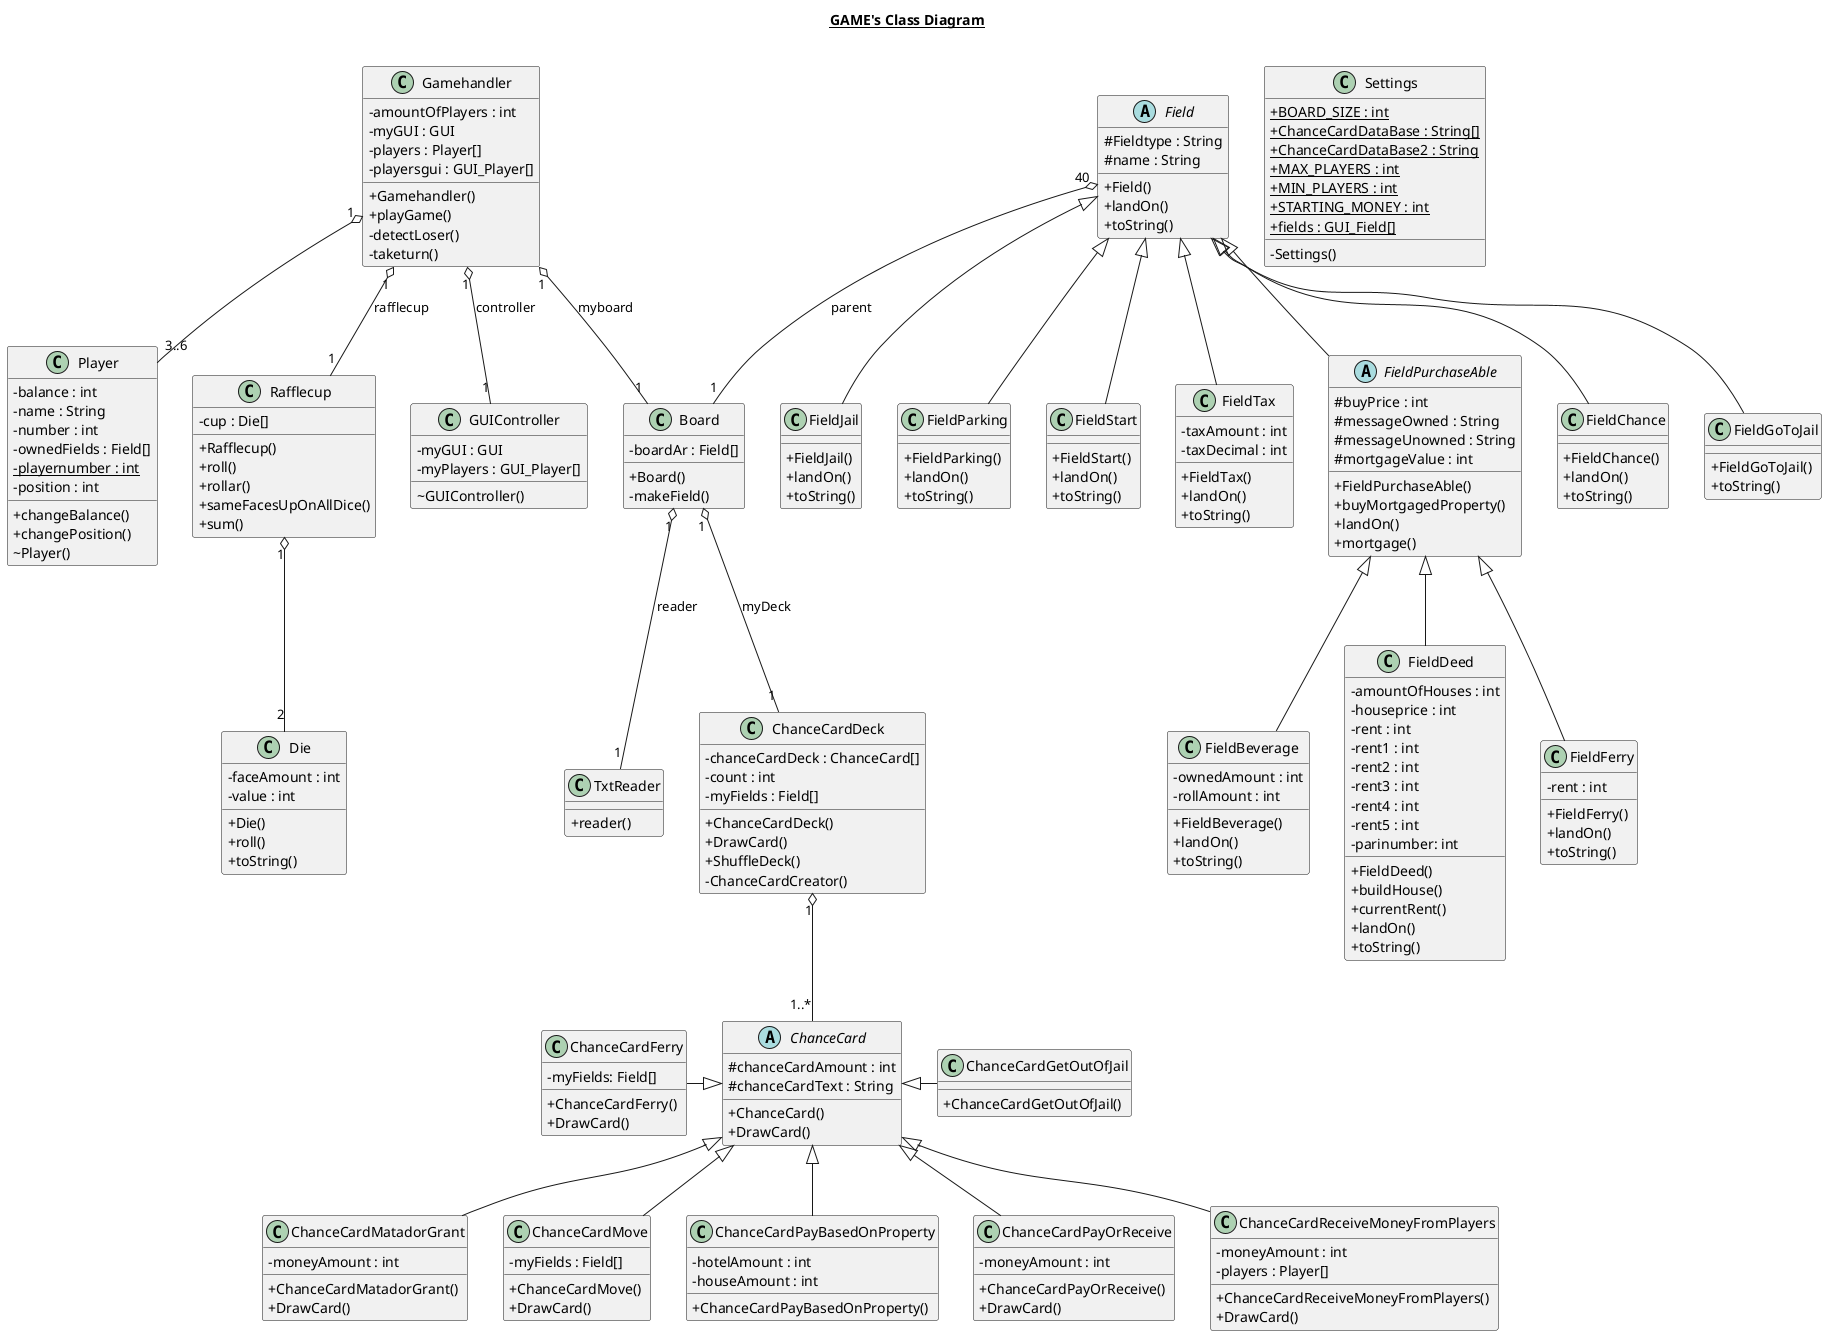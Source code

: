@startuml
skinparam classAttributeIconSize 0

title __GAME's Class Diagram__\n

    class Board {
        - boardAr : Field[]
        + Board()
        - makeField()
    }

  

    abstract class ChanceCard {
        # chanceCardAmount : int
        # chanceCardText : String
        + ChanceCard()
        + DrawCard()
    }

  

    class ChanceCardDeck {
        - chanceCardDeck : ChanceCard[]
        - count : int
        - myFields : Field[]
        + ChanceCardDeck()
        + DrawCard()
        + ShuffleDeck()
        - ChanceCardCreator()
    }

  

    class ChanceCardGetOutOfJail {
        + ChanceCardGetOutOfJail()
    }
class ChanceCardFerry {
        - myFields: Field[]
        + ChanceCardFerry()
        + DrawCard()
    }
  

    class ChanceCardMatadorGrant {
        - moneyAmount : int
        + ChanceCardMatadorGrant()
        + DrawCard()
    }

  

    class ChanceCardMove {
        - myFields : Field[]
        + ChanceCardMove()
        + DrawCard()
    }

  

    class ChanceCardPayBasedOnProperty {
        - hotelAmount : int
        - houseAmount : int
        + ChanceCardPayBasedOnProperty()
    }

  

    class ChanceCardPayOrReceive {
        - moneyAmount : int
        + ChanceCardPayOrReceive()
        + DrawCard()
    }

  

    class ChanceCardReceiveMoneyFromPlayers {
        - moneyAmount : int
        - players : Player[]
        + ChanceCardReceiveMoneyFromPlayers()
        + DrawCard()
    }

  

    class Die {
        - faceAmount : int
        - value : int
        + Die()
        + roll()
        + toString()
    }

  

    abstract class Field {
        # Fieldtype : String
        # name : String
        + Field()
        + landOn()
        + toString()
    }

  

    class FieldBeverage {
        - ownedAmount : int
        - rollAmount : int
        + FieldBeverage()
        + landOn()
        + toString()
    }

  

    class FieldChance {
        + FieldChance()
        + landOn()
        + toString()
    }

  

    class FieldDeed {
        - amountOfHouses : int
        - houseprice : int
        - rent : int
        - rent1 : int
        - rent2 : int
        - rent3 : int
        - rent4 : int
        - rent5 : int
        -parinumber: int

        + FieldDeed()
        + buildHouse()
        + currentRent()
        + landOn()
        + toString()
    }

  

    class FieldFerry {
        - rent : int
        + FieldFerry()
        + landOn()
        + toString()
    }

  

    class FieldGoToJail {
        + FieldGoToJail()
        + toString()
    }

  

    class FieldJail {
        + FieldJail()
        + landOn()
        + toString()
    }

  

    class FieldParking {
        + FieldParking()
        + landOn()
        + toString()
    }

  

    abstract class FieldPurchaseAble {
        # buyPrice : int
        # messageOwned : String
        # messageUnowned : String
        # mortgageValue : int
        + FieldPurchaseAble()
        + buyMortgagedProperty()
        + landOn()
        + mortgage()
    }

  

    class FieldStart {
        + FieldStart()
        + landOn()
        + toString()
    }

  

    class FieldTax {
        - taxAmount : int
        - taxDecimal : int
        + FieldTax()
        + landOn()
        + toString()
    }

  

    class GUIController {
        - myGUI : GUI
        - myPlayers : GUI_Player[]
        ~ GUIController()
    }

    class Gamehandler {
        - amountOfPlayers : int
        - myGUI : GUI
        - players : Player[]
        - playersgui : GUI_Player[]
        + Gamehandler()
        + playGame()
        - detectLoser()
        - taketurn()
    }

    class Player {
        - balance : int
        - name : String
        - number : int
        - ownedFields : Field[]
        {static} - playernumber : int
        - position : int
        + changeBalance()
        + changePosition()
        ~ Player()
    }

  

    class Rafflecup {
        - cup : Die[]
        + Rafflecup()
        + roll()
        + rollar()
        + sameFacesUpOnAllDice()
        + sum()
    }

  

    class Settings {
        {static} + BOARD_SIZE : int
        {static} + ChanceCardDataBase : String[]
        {static} + ChanceCardDataBase2 : String
        {static} + MAX_PLAYERS : int
        {static} + MIN_PLAYERS : int
        {static} + STARTING_MONEY : int
        {static} + fields : GUI_Field[]
        - Settings()
    }

  

    class TxtReader {
        + reader()
    }

  

  Board"1" o-- "1"ChanceCardDeck : myDeck
  Board"1" o-- "1"TxtReader : reader
  ChanceCard <|- ChanceCardGetOutOfJail
  ChanceCardMatadorGrant -up-|> ChanceCard
  ChanceCardMove -up-|> ChanceCard
  ChanceCardFerry -|> ChanceCard
  ChanceCardPayBasedOnProperty -up-|> ChanceCard
  ChanceCardPayOrReceive -up-|> ChanceCard
  ChanceCardReceiveMoneyFromPlayers -up-|> ChanceCard
  Field"40" o-- "1"Board : parent
  FieldBeverage -up-|> FieldPurchaseAble
  FieldChance -up-|> Field
  FieldDeed -up-|> FieldPurchaseAble
  FieldFerry -up-|> FieldPurchaseAble
  FieldGoToJail -up-|> Field
  FieldJail -up-|> Field
  FieldParking -up-|> Field
  FieldPurchaseAble -up-|> Field
  FieldStart -up-|> Field
  FieldTax -up-|> Field
  ChanceCardDeck"1" o-- "1..*"ChanceCard
  Gamehandler"1" o-- "1"GUIController : controller
  Gamehandler"1" o-- "1"Board : myboard
  Gamehandler"1" o-- "1"Rafflecup : rafflecup
  Rafflecup"1" o-- "2"Die
  Gamehandler"1" o-- "3..6"Player
@enduml
